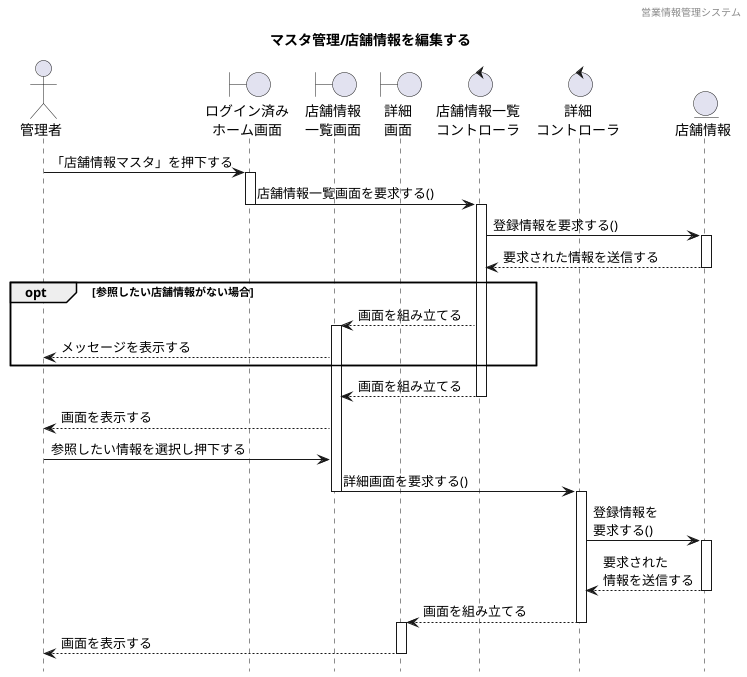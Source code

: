 @startuml ../../images/店舗情報マスタ/店舗情報管理_編集

' 下アイコン除去
hide footbox
' ヘッダー
header 営業情報管理システム
' タイトル
title マスタ管理/店舗情報を編集する


' actor "" as 
actor "管理者" as a1

' boundary "" as 
boundary "ログイン済み\nホーム画面" as b1
boundary "店舗情報\n一覧画面" as b2
boundary "詳細\n画面" as b3

' control "" as 
control "店舗情報一覧\nコントローラ" as c1
control "詳細\nコントローラ" as c2

' entity "" as
entity "店舗情報" as e1


' ログイン済みホーム画面から一覧表示までのシーケンス
a1 -> b1 : 「店舗情報マスタ」を押下する
activate b1
b1 -> c1 : 店舗情報一覧画面を要求する()
deactivate b1
activate c1
c1 -> e1 : 登録情報を要求する()
activate e1
c1 <-- e1 : 要求された情報を送信する
deactivate e1

' 代替フロー
opt 参照したい店舗情報がない場合
b2 <-- c1 : 画面を組み立てる
activate b2
a1 <-- b2 : メッセージを表示する
end

b2 <-- c1 : 画面を組み立てる
deactivate c1

a1 <-- b2 : 画面を表示する
a1 -> b2 : 参照したい情報を選択し押下する
b2 -> c2 : 詳細画面を要求する()
deactivate b2
activate c2
c2 -> e1 : 登録情報を\n要求する()
activate e1
c2 <-- e1 : 要求された\n情報を送信する
deactivate e1
b3 <-- c2 : 画面を組み立てる
deactivate c2
activate b3
a1 <-- b3 : 画面を表示する
deactivate b3

@enduml